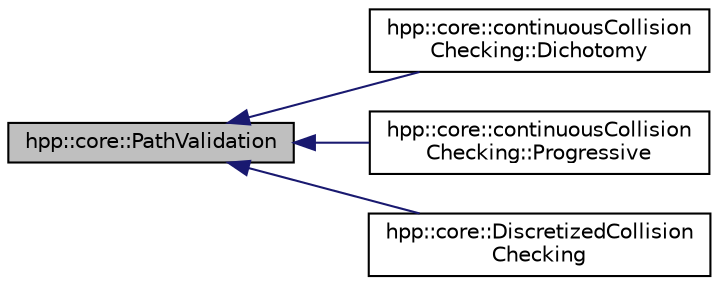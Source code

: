 digraph "hpp::core::PathValidation"
{
  edge [fontname="Helvetica",fontsize="10",labelfontname="Helvetica",labelfontsize="10"];
  node [fontname="Helvetica",fontsize="10",shape=record];
  rankdir="LR";
  Node1 [label="hpp::core::PathValidation",height=0.2,width=0.4,color="black", fillcolor="grey75", style="filled" fontcolor="black"];
  Node1 -> Node2 [dir="back",color="midnightblue",fontsize="10",style="solid",fontname="Helvetica"];
  Node2 [label="hpp::core::continuousCollision\lChecking::Dichotomy",height=0.2,width=0.4,color="black", fillcolor="white", style="filled",URL="$a00016.html",tooltip="Continuous validation of a path for collision. "];
  Node1 -> Node3 [dir="back",color="midnightblue",fontsize="10",style="solid",fontname="Helvetica"];
  Node3 [label="hpp::core::continuousCollision\lChecking::Progressive",height=0.2,width=0.4,color="black", fillcolor="white", style="filled",URL="$a00046.html",tooltip="Continuous validation of a path for collision. "];
  Node1 -> Node4 [dir="back",color="midnightblue",fontsize="10",style="solid",fontname="Helvetica"];
  Node4 [label="hpp::core::DiscretizedCollision\lChecking",height=0.2,width=0.4,color="black", fillcolor="white", style="filled",URL="$a00019.html",tooltip="Validation of path by collision checking at discretized parameter values. "];
}
